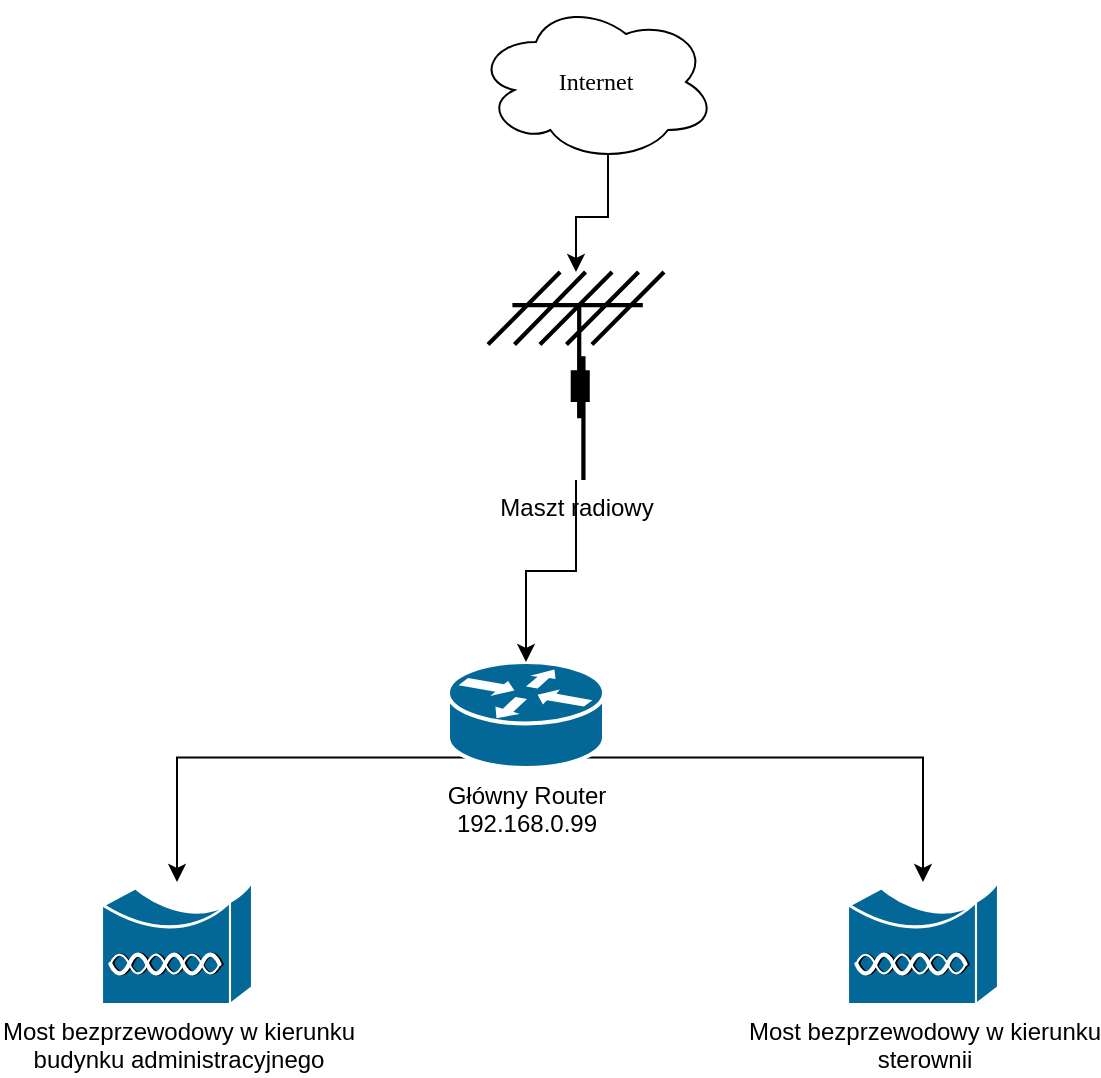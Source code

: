 <mxfile version="21.6.8" type="github">
  <diagram name="Page-1" id="c37626ed-c26b-45fb-9056-f9ebc6bb27b6">
    <mxGraphModel dx="1393" dy="1639" grid="1" gridSize="10" guides="1" tooltips="1" connect="1" arrows="1" fold="1" page="1" pageScale="1" pageWidth="1100" pageHeight="850" background="none" math="0" shadow="0">
      <root>
        <mxCell id="0" />
        <mxCell id="1" parent="0" />
        <mxCell id="KZwi-NXesEsp3sp7ZXLx-4" style="edgeStyle=orthogonalEdgeStyle;rounded=0;orthogonalLoop=1;jettySize=auto;html=1;exitX=0.55;exitY=0.95;exitDx=0;exitDy=0;exitPerimeter=0;" edge="1" parent="1" source="1c7a67bf8fd3230f-15" target="KZwi-NXesEsp3sp7ZXLx-2">
          <mxGeometry relative="1" as="geometry" />
        </mxCell>
        <mxCell id="1c7a67bf8fd3230f-15" value="Internet" style="ellipse;shape=cloud;whiteSpace=wrap;html=1;rounded=0;shadow=0;comic=0;strokeWidth=1;fontFamily=Verdana;fontSize=12;" parent="1" vertex="1">
          <mxGeometry x="1020" y="-560" width="120" height="80" as="geometry" />
        </mxCell>
        <mxCell id="KZwi-NXesEsp3sp7ZXLx-7" style="edgeStyle=orthogonalEdgeStyle;rounded=0;orthogonalLoop=1;jettySize=auto;html=1;exitX=0.12;exitY=0.9;exitDx=0;exitDy=0;exitPerimeter=0;" edge="1" parent="1" source="KZwi-NXesEsp3sp7ZXLx-1" target="KZwi-NXesEsp3sp7ZXLx-5">
          <mxGeometry relative="1" as="geometry" />
        </mxCell>
        <mxCell id="KZwi-NXesEsp3sp7ZXLx-8" style="edgeStyle=orthogonalEdgeStyle;rounded=0;orthogonalLoop=1;jettySize=auto;html=1;exitX=0.88;exitY=0.9;exitDx=0;exitDy=0;exitPerimeter=0;" edge="1" parent="1" source="KZwi-NXesEsp3sp7ZXLx-1" target="KZwi-NXesEsp3sp7ZXLx-6">
          <mxGeometry relative="1" as="geometry" />
        </mxCell>
        <mxCell id="KZwi-NXesEsp3sp7ZXLx-1" value="Główny Router&lt;br&gt;192.168.0.99" style="shape=mxgraph.cisco.routers.router;sketch=0;html=1;pointerEvents=1;dashed=0;fillColor=#036897;strokeColor=#ffffff;strokeWidth=2;verticalLabelPosition=bottom;verticalAlign=top;align=center;outlineConnect=0;" vertex="1" parent="1">
          <mxGeometry x="1006" y="-230" width="78" height="53" as="geometry" />
        </mxCell>
        <mxCell id="KZwi-NXesEsp3sp7ZXLx-3" style="edgeStyle=orthogonalEdgeStyle;rounded=0;orthogonalLoop=1;jettySize=auto;html=1;" edge="1" parent="1" source="KZwi-NXesEsp3sp7ZXLx-2" target="KZwi-NXesEsp3sp7ZXLx-1">
          <mxGeometry relative="1" as="geometry" />
        </mxCell>
        <mxCell id="KZwi-NXesEsp3sp7ZXLx-2" value="Maszt radiowy&lt;br&gt;" style="shape=mxgraph.cisco.wireless.antenna;sketch=0;html=1;pointerEvents=1;dashed=0;fillColor=#036897;strokeColor=#ffffff;strokeWidth=2;verticalLabelPosition=bottom;verticalAlign=top;align=center;outlineConnect=0;" vertex="1" parent="1">
          <mxGeometry x="1026" y="-425" width="88" height="104" as="geometry" />
        </mxCell>
        <mxCell id="KZwi-NXesEsp3sp7ZXLx-5" value="Most bezprzewodowy w kierunku&lt;br&gt;budynku administracyjnego" style="shape=mxgraph.cisco.wireless.wireless_bridge;sketch=0;html=1;pointerEvents=1;dashed=0;fillColor=#036897;strokeColor=#ffffff;strokeWidth=2;verticalLabelPosition=bottom;verticalAlign=top;align=center;outlineConnect=0;" vertex="1" parent="1">
          <mxGeometry x="833" y="-120" width="75" height="61" as="geometry" />
        </mxCell>
        <mxCell id="KZwi-NXesEsp3sp7ZXLx-6" value="Most bezprzewodowy w kierunku&lt;br&gt;sterownii" style="shape=mxgraph.cisco.wireless.wireless_bridge;sketch=0;html=1;pointerEvents=1;dashed=0;fillColor=#036897;strokeColor=#ffffff;strokeWidth=2;verticalLabelPosition=bottom;verticalAlign=top;align=center;outlineConnect=0;" vertex="1" parent="1">
          <mxGeometry x="1206" y="-120" width="75" height="61" as="geometry" />
        </mxCell>
      </root>
    </mxGraphModel>
  </diagram>
</mxfile>
